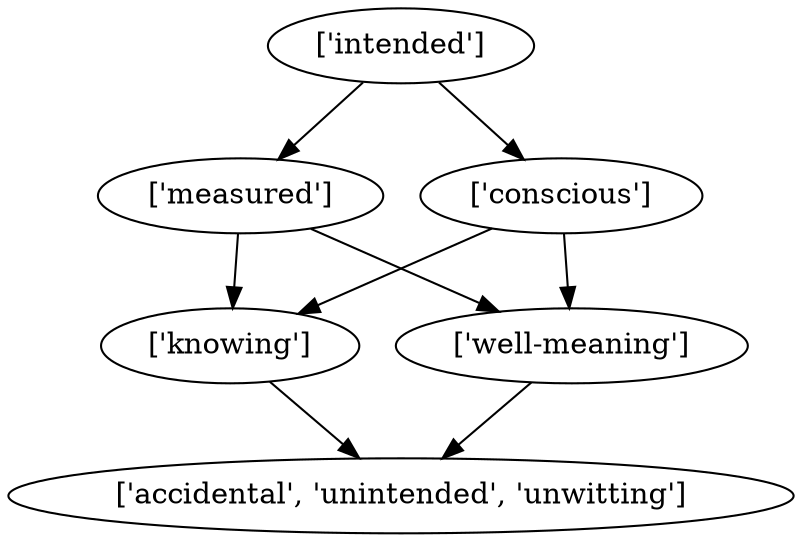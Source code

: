 strict digraph  {
	"['knowing']" -> "['accidental', 'unintended', 'unwitting']";
	"['measured']" -> "['knowing']";
	"['measured']" -> "['well-meaning']";
	"['well-meaning']" -> "['accidental', 'unintended', 'unwitting']";
	"['intended']" -> "['measured']";
	"['intended']" -> "['conscious']";
	"['conscious']" -> "['knowing']";
	"['conscious']" -> "['well-meaning']";
}

